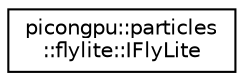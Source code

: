 digraph "Graphical Class Hierarchy"
{
 // LATEX_PDF_SIZE
  edge [fontname="Helvetica",fontsize="10",labelfontname="Helvetica",labelfontsize="10"];
  node [fontname="Helvetica",fontsize="10",shape=record];
  rankdir="LR";
  Node0 [label="picongpu::particles\l::flylite::IFlyLite",height=0.2,width=0.4,color="black", fillcolor="white", style="filled",URL="$classpicongpu_1_1particles_1_1flylite_1_1_i_fly_lite.html",tooltip="Interface for a method of solving population kinetics."];
}
